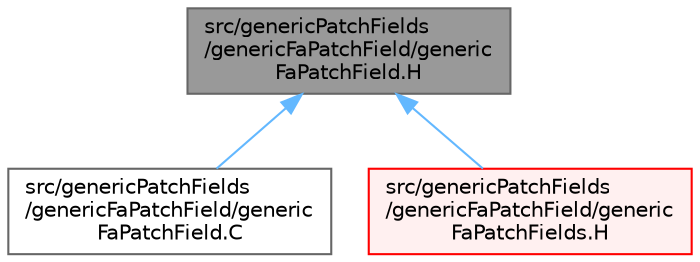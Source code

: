 digraph "src/genericPatchFields/genericFaPatchField/genericFaPatchField.H"
{
 // LATEX_PDF_SIZE
  bgcolor="transparent";
  edge [fontname=Helvetica,fontsize=10,labelfontname=Helvetica,labelfontsize=10];
  node [fontname=Helvetica,fontsize=10,shape=box,height=0.2,width=0.4];
  Node1 [id="Node000001",label="src/genericPatchFields\l/genericFaPatchField/generic\lFaPatchField.H",height=0.2,width=0.4,color="gray40", fillcolor="grey60", style="filled", fontcolor="black",tooltip=" "];
  Node1 -> Node2 [id="edge1_Node000001_Node000002",dir="back",color="steelblue1",style="solid",tooltip=" "];
  Node2 [id="Node000002",label="src/genericPatchFields\l/genericFaPatchField/generic\lFaPatchField.C",height=0.2,width=0.4,color="grey40", fillcolor="white", style="filled",URL="$genericFaPatchField_8C.html",tooltip=" "];
  Node1 -> Node3 [id="edge2_Node000001_Node000003",dir="back",color="steelblue1",style="solid",tooltip=" "];
  Node3 [id="Node000003",label="src/genericPatchFields\l/genericFaPatchField/generic\lFaPatchFields.H",height=0.2,width=0.4,color="red", fillcolor="#FFF0F0", style="filled",URL="$genericFaPatchFields_8H.html",tooltip=" "];
}
